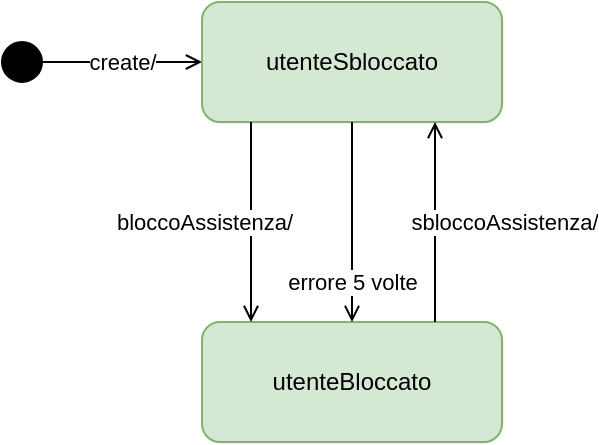 <mxfile version="21.3.4" type="github">
  <diagram name="Pagina-1" id="ZDK_hONH9NvYs_AdJ42P">
    <mxGraphModel dx="1050" dy="542" grid="1" gridSize="10" guides="1" tooltips="1" connect="1" arrows="1" fold="1" page="1" pageScale="1" pageWidth="827" pageHeight="1169" math="0" shadow="0">
      <root>
        <mxCell id="0" />
        <mxCell id="1" parent="0" />
        <mxCell id="87MTOX2J1gJNZBFF_QMD-1" value="" style="ellipse;whiteSpace=wrap;html=1;aspect=fixed;fillColor=#000000;" parent="1" vertex="1">
          <mxGeometry x="50" y="90" width="20" height="20" as="geometry" />
        </mxCell>
        <mxCell id="87MTOX2J1gJNZBFF_QMD-2" value="create/" style="endArrow=open;html=1;rounded=0;exitX=1;exitY=0.5;exitDx=0;exitDy=0;entryX=0;entryY=0.5;entryDx=0;entryDy=0;endFill=0;" parent="1" target="87MTOX2J1gJNZBFF_QMD-3" edge="1">
          <mxGeometry width="50" height="50" relative="1" as="geometry">
            <mxPoint x="70" y="100" as="sourcePoint" />
            <mxPoint x="220" y="105" as="targetPoint" />
          </mxGeometry>
        </mxCell>
        <mxCell id="87MTOX2J1gJNZBFF_QMD-3" value="utenteSbloccato" style="rounded=1;whiteSpace=wrap;html=1;fillColor=#d5e8d4;strokeColor=#82b366;" parent="1" vertex="1">
          <mxGeometry x="150" y="70" width="150" height="60" as="geometry" />
        </mxCell>
        <mxCell id="87MTOX2J1gJNZBFF_QMD-4" value="utenteBloccato" style="rounded=1;whiteSpace=wrap;html=1;fillColor=#d5e8d4;strokeColor=#82b366;" parent="1" vertex="1">
          <mxGeometry x="150" y="230" width="150" height="60" as="geometry" />
        </mxCell>
        <mxCell id="87MTOX2J1gJNZBFF_QMD-5" value="bloccoAssistenza/" style="endArrow=open;html=1;rounded=0;exitX=0.25;exitY=1;exitDx=0;exitDy=0;entryX=0.25;entryY=0;entryDx=0;entryDy=0;endFill=0;" parent="1" edge="1">
          <mxGeometry y="-24" width="50" height="50" relative="1" as="geometry">
            <mxPoint x="174.5" y="130" as="sourcePoint" />
            <mxPoint x="174.5" y="230" as="targetPoint" />
            <mxPoint as="offset" />
          </mxGeometry>
        </mxCell>
        <mxCell id="87MTOX2J1gJNZBFF_QMD-6" value="sbloccoAssistenza/" style="endArrow=open;html=1;rounded=0;exitX=0.75;exitY=0;exitDx=0;exitDy=0;entryX=0.75;entryY=1;entryDx=0;entryDy=0;endFill=0;" parent="1" edge="1">
          <mxGeometry y="-33" width="50" height="50" relative="1" as="geometry">
            <mxPoint x="266.5" y="230" as="sourcePoint" />
            <mxPoint x="266.5" y="130" as="targetPoint" />
            <mxPoint x="1" as="offset" />
          </mxGeometry>
        </mxCell>
        <mxCell id="OLoltCpDw_9X0u_QPn7u-1" value="errore 5 volte" style="endArrow=open;html=1;rounded=0;exitX=0.5;exitY=1;exitDx=0;exitDy=0;entryX=0.5;entryY=0;entryDx=0;entryDy=0;endFill=0;" edge="1" parent="1" source="87MTOX2J1gJNZBFF_QMD-3" target="87MTOX2J1gJNZBFF_QMD-4">
          <mxGeometry x="0.6" width="50" height="50" relative="1" as="geometry">
            <mxPoint x="390" y="310" as="sourcePoint" />
            <mxPoint x="218" y="230" as="targetPoint" />
            <Array as="points">
              <mxPoint x="225" y="210" />
            </Array>
            <mxPoint as="offset" />
          </mxGeometry>
        </mxCell>
      </root>
    </mxGraphModel>
  </diagram>
</mxfile>
